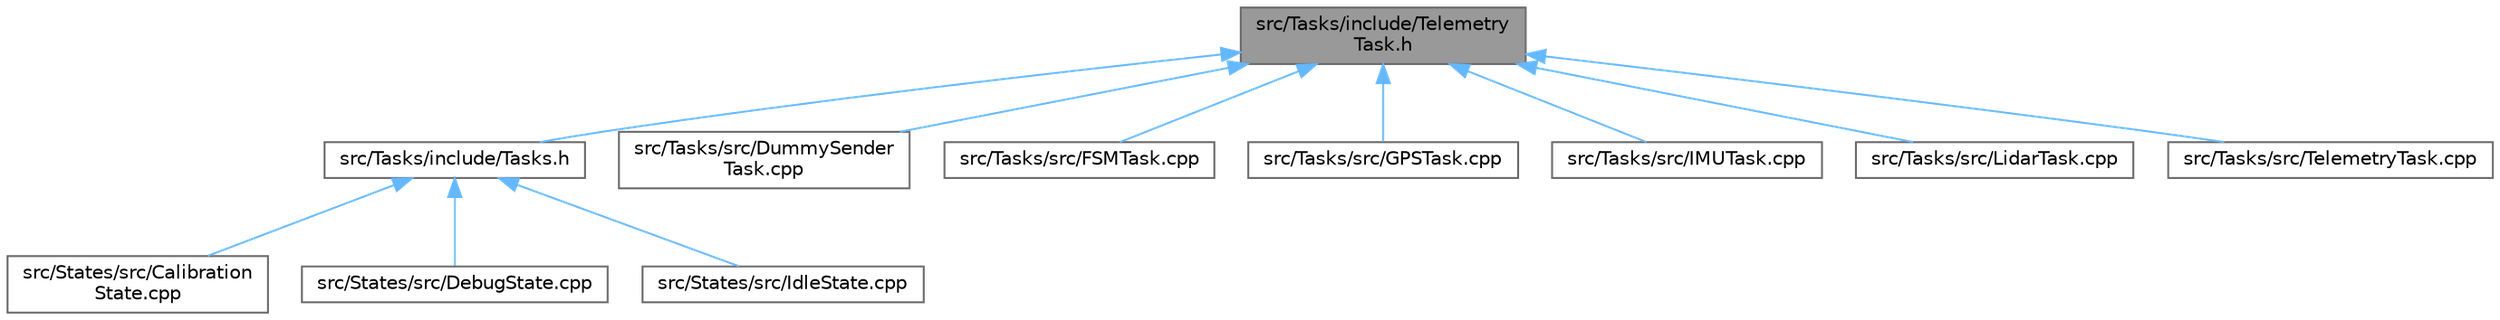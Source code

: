 digraph "src/Tasks/include/TelemetryTask.h"
{
 // LATEX_PDF_SIZE
  bgcolor="transparent";
  edge [fontname=Helvetica,fontsize=10,labelfontname=Helvetica,labelfontsize=10];
  node [fontname=Helvetica,fontsize=10,shape=box,height=0.2,width=0.4];
  Node1 [id="Node000001",label="src/Tasks/include/Telemetry\lTask.h",height=0.2,width=0.4,color="gray40", fillcolor="grey60", style="filled", fontcolor="black",tooltip=" "];
  Node1 -> Node2 [id="edge1_Node000001_Node000002",dir="back",color="steelblue1",style="solid",tooltip=" "];
  Node2 [id="Node000002",label="src/Tasks/include/Tasks.h",height=0.2,width=0.4,color="grey40", fillcolor="white", style="filled",URL="$_tasks_8h.html",tooltip=" "];
  Node2 -> Node3 [id="edge2_Node000002_Node000003",dir="back",color="steelblue1",style="solid",tooltip=" "];
  Node3 [id="Node000003",label="src/States/src/Calibration\lState.cpp",height=0.2,width=0.4,color="grey40", fillcolor="white", style="filled",URL="$_calibration_state_8cpp.html",tooltip=" "];
  Node2 -> Node4 [id="edge3_Node000002_Node000004",dir="back",color="steelblue1",style="solid",tooltip=" "];
  Node4 [id="Node000004",label="src/States/src/DebugState.cpp",height=0.2,width=0.4,color="grey40", fillcolor="white", style="filled",URL="$_debug_state_8cpp.html",tooltip=" "];
  Node2 -> Node5 [id="edge4_Node000002_Node000005",dir="back",color="steelblue1",style="solid",tooltip=" "];
  Node5 [id="Node000005",label="src/States/src/IdleState.cpp",height=0.2,width=0.4,color="grey40", fillcolor="white", style="filled",URL="$_idle_state_8cpp.html",tooltip=" "];
  Node1 -> Node6 [id="edge5_Node000001_Node000006",dir="back",color="steelblue1",style="solid",tooltip=" "];
  Node6 [id="Node000006",label="src/Tasks/src/DummySender\lTask.cpp",height=0.2,width=0.4,color="grey40", fillcolor="white", style="filled",URL="$_dummy_sender_task_8cpp.html",tooltip=" "];
  Node1 -> Node7 [id="edge6_Node000001_Node000007",dir="back",color="steelblue1",style="solid",tooltip=" "];
  Node7 [id="Node000007",label="src/Tasks/src/FSMTask.cpp",height=0.2,width=0.4,color="grey40", fillcolor="white", style="filled",URL="$_f_s_m_task_8cpp.html",tooltip=" "];
  Node1 -> Node8 [id="edge7_Node000001_Node000008",dir="back",color="steelblue1",style="solid",tooltip=" "];
  Node8 [id="Node000008",label="src/Tasks/src/GPSTask.cpp",height=0.2,width=0.4,color="grey40", fillcolor="white", style="filled",URL="$_g_p_s_task_8cpp.html",tooltip=" "];
  Node1 -> Node9 [id="edge8_Node000001_Node000009",dir="back",color="steelblue1",style="solid",tooltip=" "];
  Node9 [id="Node000009",label="src/Tasks/src/IMUTask.cpp",height=0.2,width=0.4,color="grey40", fillcolor="white", style="filled",URL="$_i_m_u_task_8cpp.html",tooltip=" "];
  Node1 -> Node10 [id="edge9_Node000001_Node000010",dir="back",color="steelblue1",style="solid",tooltip=" "];
  Node10 [id="Node000010",label="src/Tasks/src/LidarTask.cpp",height=0.2,width=0.4,color="grey40", fillcolor="white", style="filled",URL="$_lidar_task_8cpp.html",tooltip=" "];
  Node1 -> Node11 [id="edge10_Node000001_Node000011",dir="back",color="steelblue1",style="solid",tooltip=" "];
  Node11 [id="Node000011",label="src/Tasks/src/TelemetryTask.cpp",height=0.2,width=0.4,color="grey40", fillcolor="white", style="filled",URL="$_telemetry_task_8cpp.html",tooltip=" "];
}
